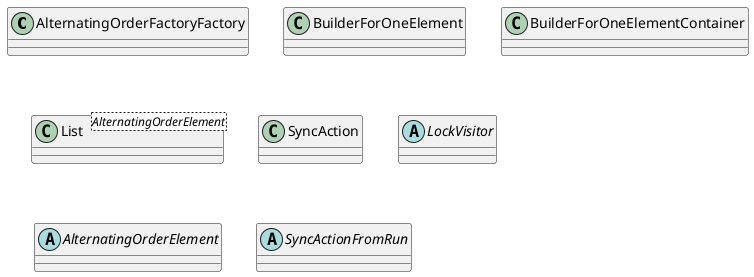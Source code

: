 @startuml
'https://plantuml.com/class-diagram

class AlternatingOrderFactoryFactory
class BuilderForOneElement
class BuilderForOneElementContainer
class List<AlternatingOrderElement>
class SyncAction
abstract class LockVisitor
abstract class AlternatingOrderElement
abstract class SyncActionFromRun

@enduml